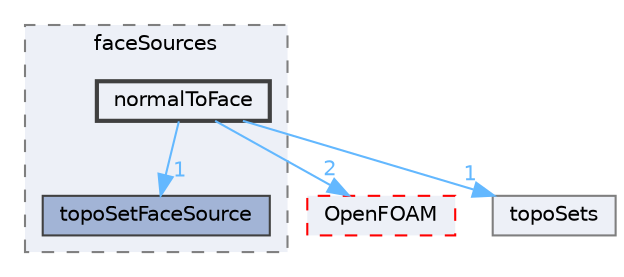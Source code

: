 digraph "src/meshTools/topoSet/faceSources/normalToFace"
{
 // LATEX_PDF_SIZE
  bgcolor="transparent";
  edge [fontname=Helvetica,fontsize=10,labelfontname=Helvetica,labelfontsize=10];
  node [fontname=Helvetica,fontsize=10,shape=box,height=0.2,width=0.4];
  compound=true
  subgraph clusterdir_fc41a0af5f1500a9330b8319fbd67c99 {
    graph [ bgcolor="#edf0f7", pencolor="grey50", label="faceSources", fontname=Helvetica,fontsize=10 style="filled,dashed", URL="dir_fc41a0af5f1500a9330b8319fbd67c99.html",tooltip=""]
  dir_bcb39a6daf7061479b2b76b433d5cd50 [label="topoSetFaceSource", fillcolor="#a2b4d6", color="grey25", style="filled", URL="dir_bcb39a6daf7061479b2b76b433d5cd50.html",tooltip=""];
  dir_49bff3781baa4e5aae8557a3366a3970 [label="normalToFace", fillcolor="#edf0f7", color="grey25", style="filled,bold", URL="dir_49bff3781baa4e5aae8557a3366a3970.html",tooltip=""];
  }
  dir_c5473ff19b20e6ec4dfe5c310b3778a8 [label="OpenFOAM", fillcolor="#edf0f7", color="red", style="filled,dashed", URL="dir_c5473ff19b20e6ec4dfe5c310b3778a8.html",tooltip=""];
  dir_cf85cbbd7fd849cf972e2760b9b27a5d [label="topoSets", fillcolor="#edf0f7", color="grey50", style="filled", URL="dir_cf85cbbd7fd849cf972e2760b9b27a5d.html",tooltip=""];
  dir_49bff3781baa4e5aae8557a3366a3970->dir_bcb39a6daf7061479b2b76b433d5cd50 [headlabel="1", labeldistance=1.5 headhref="dir_002596_004077.html" href="dir_002596_004077.html" color="steelblue1" fontcolor="steelblue1"];
  dir_49bff3781baa4e5aae8557a3366a3970->dir_c5473ff19b20e6ec4dfe5c310b3778a8 [headlabel="2", labeldistance=1.5 headhref="dir_002596_002695.html" href="dir_002596_002695.html" color="steelblue1" fontcolor="steelblue1"];
  dir_49bff3781baa4e5aae8557a3366a3970->dir_cf85cbbd7fd849cf972e2760b9b27a5d [headlabel="1", labeldistance=1.5 headhref="dir_002596_004081.html" href="dir_002596_004081.html" color="steelblue1" fontcolor="steelblue1"];
}
